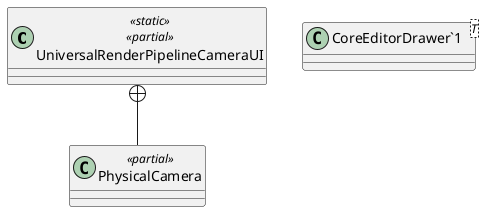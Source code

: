 @startuml
class UniversalRenderPipelineCameraUI <<static>> <<partial>> {
}
class "CoreEditorDrawer`1"<T> {
}
class PhysicalCamera <<partial>> {
}
UniversalRenderPipelineCameraUI +-- PhysicalCamera
@enduml
